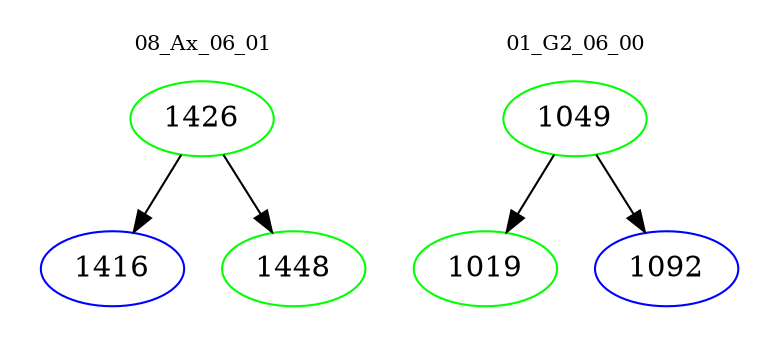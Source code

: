 digraph{
subgraph cluster_0 {
color = white
label = "08_Ax_06_01";
fontsize=10;
T0_1426 [label="1426", color="green"]
T0_1426 -> T0_1416 [color="black"]
T0_1416 [label="1416", color="blue"]
T0_1426 -> T0_1448 [color="black"]
T0_1448 [label="1448", color="green"]
}
subgraph cluster_1 {
color = white
label = "01_G2_06_00";
fontsize=10;
T1_1049 [label="1049", color="green"]
T1_1049 -> T1_1019 [color="black"]
T1_1019 [label="1019", color="green"]
T1_1049 -> T1_1092 [color="black"]
T1_1092 [label="1092", color="blue"]
}
}
